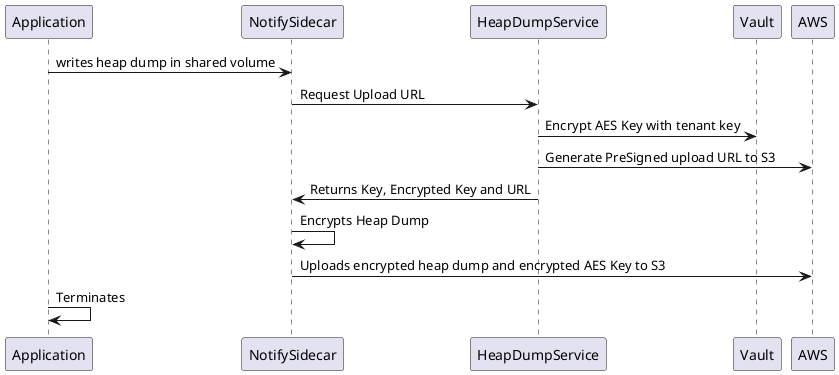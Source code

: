 @startuml Architecture

Application -> NotifySidecar: writes heap dump in shared volume
NotifySidecar -> HeapDumpService: Request Upload URL
HeapDumpService -> Vault: Encrypt AES Key with tenant key
HeapDumpService -> AWS: Generate PreSigned upload URL to S3
HeapDumpService -> NotifySidecar: Returns Key, Encrypted Key and URL
NotifySidecar -> NotifySidecar: Encrypts Heap Dump
NotifySidecar -> AWS: Uploads encrypted heap dump and encrypted AES Key to S3
Application -> Application: Terminates

@enduml